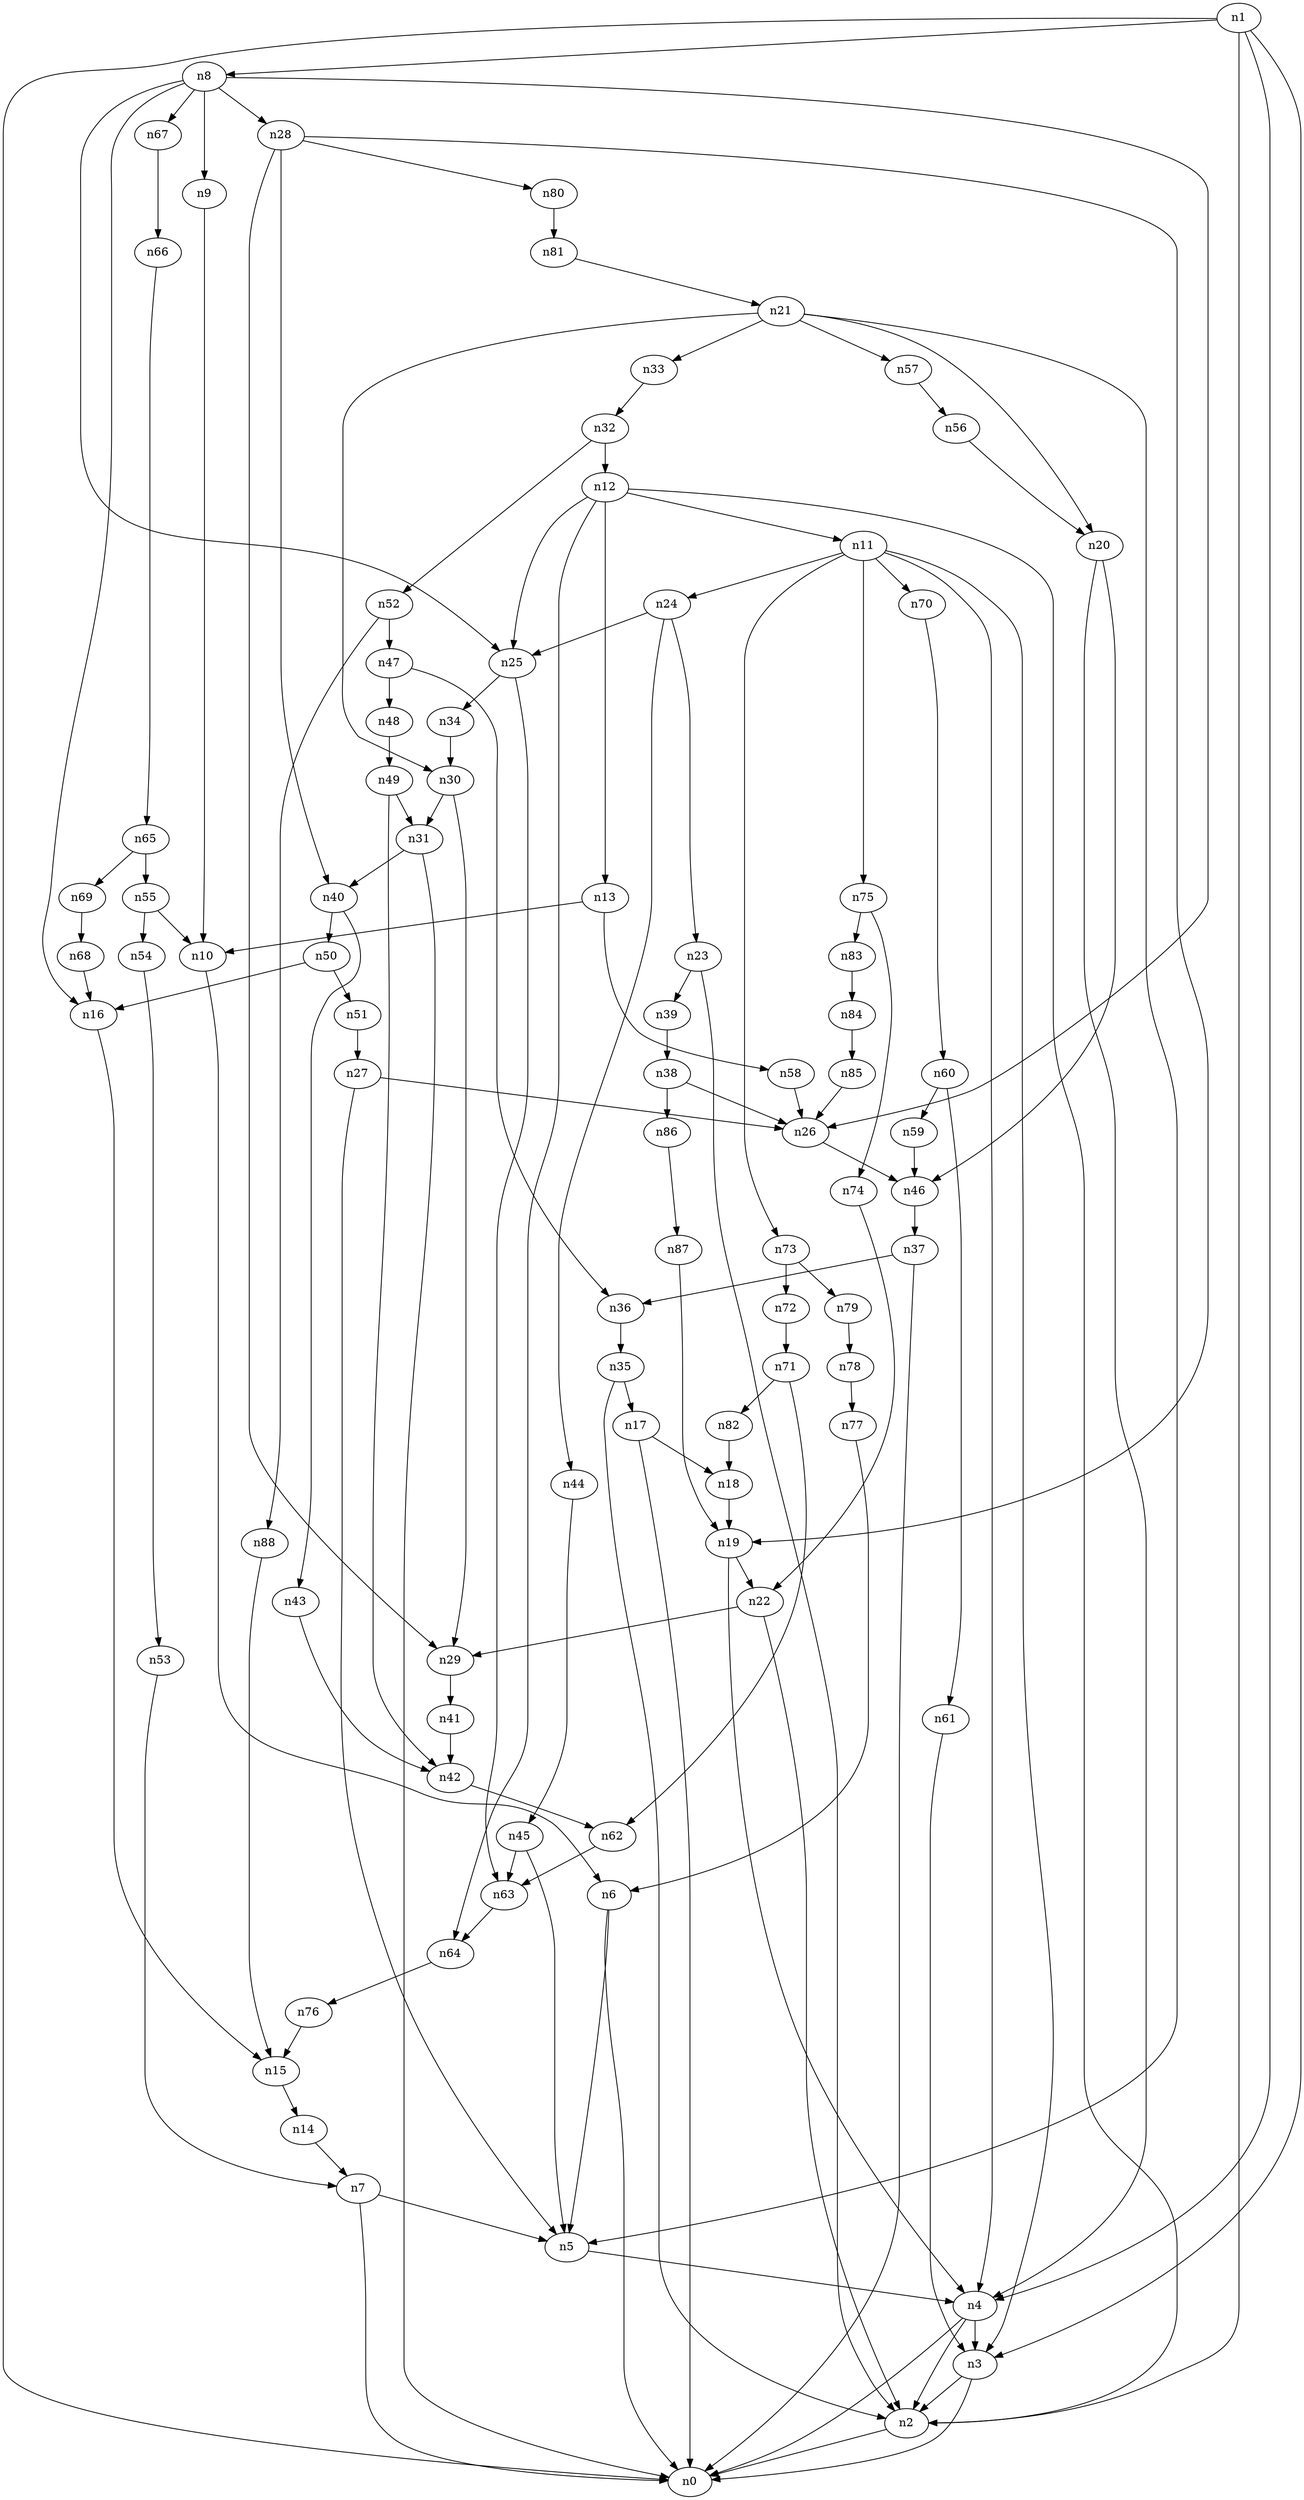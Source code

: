 digraph G {
	n1 -> n0	 [_graphml_id=e0];
	n1 -> n2	 [_graphml_id=e1];
	n1 -> n3	 [_graphml_id=e6];
	n1 -> n4	 [_graphml_id=e9];
	n1 -> n8	 [_graphml_id=e15];
	n2 -> n0	 [_graphml_id=e5];
	n3 -> n0	 [_graphml_id=e8];
	n3 -> n2	 [_graphml_id=e2];
	n4 -> n0	 [_graphml_id=e4];
	n4 -> n2	 [_graphml_id=e7];
	n4 -> n3	 [_graphml_id=e3];
	n5 -> n4	 [_graphml_id=e10];
	n6 -> n0	 [_graphml_id=e12];
	n6 -> n5	 [_graphml_id=e11];
	n7 -> n0	 [_graphml_id=e13];
	n7 -> n5	 [_graphml_id=e14];
	n8 -> n9	 [_graphml_id=e16];
	n8 -> n16	 [_graphml_id=e27];
	n8 -> n25	 [_graphml_id=e47];
	n8 -> n26	 [_graphml_id=e42];
	n8 -> n28	 [_graphml_id=e46];
	n8 -> n67	 [_graphml_id=e110];
	n9 -> n10	 [_graphml_id=e17];
	n10 -> n6	 [_graphml_id=e18];
	n11 -> n3	 [_graphml_id=e37];
	n11 -> n4	 [_graphml_id=e19];
	n11 -> n24	 [_graphml_id=e66];
	n11 -> n70	 [_graphml_id=e114];
	n11 -> n73	 [_graphml_id=e120];
	n11 -> n75	 [_graphml_id=e123];
	n12 -> n2	 [_graphml_id=e21];
	n12 -> n11	 [_graphml_id=e20];
	n12 -> n13	 [_graphml_id=e23];
	n12 -> n25	 [_graphml_id=e41];
	n12 -> n64	 [_graphml_id=e105];
	n13 -> n10	 [_graphml_id=e22];
	n13 -> n58	 [_graphml_id=e94];
	n14 -> n7	 [_graphml_id=e24];
	n15 -> n14	 [_graphml_id=e25];
	n16 -> n15	 [_graphml_id=e26];
	n17 -> n0	 [_graphml_id=e28];
	n17 -> n18	 [_graphml_id=e29];
	n18 -> n19	 [_graphml_id=e30];
	n19 -> n4	 [_graphml_id=e31];
	n19 -> n22	 [_graphml_id=e35];
	n20 -> n4	 [_graphml_id=e32];
	n20 -> n46	 [_graphml_id=e86];
	n21 -> n5	 [_graphml_id=e34];
	n21 -> n20	 [_graphml_id=e33];
	n21 -> n30	 [_graphml_id=e96];
	n21 -> n33	 [_graphml_id=e54];
	n21 -> n57	 [_graphml_id=e93];
	n22 -> n2	 [_graphml_id=e36];
	n22 -> n29	 [_graphml_id=e48];
	n23 -> n2	 [_graphml_id=e38];
	n23 -> n39	 [_graphml_id=e63];
	n24 -> n23	 [_graphml_id=e39];
	n24 -> n25	 [_graphml_id=e40];
	n24 -> n44	 [_graphml_id=e71];
	n25 -> n34	 [_graphml_id=e55];
	n25 -> n63	 [_graphml_id=e106];
	n26 -> n46	 [_graphml_id=e75];
	n27 -> n5	 [_graphml_id=e44];
	n27 -> n26	 [_graphml_id=e43];
	n28 -> n19	 [_graphml_id=e45];
	n28 -> n29	 [_graphml_id=e76];
	n28 -> n40	 [_graphml_id=e65];
	n28 -> n80	 [_graphml_id=e131];
	n29 -> n41	 [_graphml_id=e67];
	n30 -> n29	 [_graphml_id=e49];
	n30 -> n31	 [_graphml_id=e50];
	n31 -> n0	 [_graphml_id=e51];
	n31 -> n40	 [_graphml_id=e64];
	n32 -> n12	 [_graphml_id=e52];
	n32 -> n52	 [_graphml_id=e85];
	n33 -> n32	 [_graphml_id=e53];
	n34 -> n30	 [_graphml_id=e56];
	n35 -> n2	 [_graphml_id=e116];
	n35 -> n17	 [_graphml_id=e57];
	n36 -> n35	 [_graphml_id=e58];
	n37 -> n0	 [_graphml_id=e60];
	n37 -> n36	 [_graphml_id=e59];
	n38 -> n26	 [_graphml_id=e61];
	n38 -> n86	 [_graphml_id=e141];
	n39 -> n38	 [_graphml_id=e62];
	n40 -> n43	 [_graphml_id=e70];
	n40 -> n50	 [_graphml_id=e126];
	n41 -> n42	 [_graphml_id=e68];
	n42 -> n62	 [_graphml_id=e101];
	n43 -> n42	 [_graphml_id=e69];
	n44 -> n45	 [_graphml_id=e72];
	n45 -> n5	 [_graphml_id=e73];
	n45 -> n63	 [_graphml_id=e103];
	n46 -> n37	 [_graphml_id=e74];
	n47 -> n36	 [_graphml_id=e77];
	n47 -> n48	 [_graphml_id=e78];
	n48 -> n49	 [_graphml_id=e79];
	n49 -> n31	 [_graphml_id=e80];
	n49 -> n42	 [_graphml_id=e136];
	n50 -> n16	 [_graphml_id=e81];
	n50 -> n51	 [_graphml_id=e82];
	n51 -> n27	 [_graphml_id=e83];
	n52 -> n47	 [_graphml_id=e84];
	n52 -> n88	 [_graphml_id=e145];
	n53 -> n7	 [_graphml_id=e87];
	n54 -> n53	 [_graphml_id=e88];
	n55 -> n10	 [_graphml_id=e90];
	n55 -> n54	 [_graphml_id=e89];
	n56 -> n20	 [_graphml_id=e91];
	n57 -> n56	 [_graphml_id=e92];
	n58 -> n26	 [_graphml_id=e95];
	n59 -> n46	 [_graphml_id=e97];
	n60 -> n59	 [_graphml_id=e98];
	n60 -> n61	 [_graphml_id=e99];
	n61 -> n3	 [_graphml_id=e100];
	n62 -> n63	 [_graphml_id=e102];
	n63 -> n64	 [_graphml_id=e104];
	n64 -> n76	 [_graphml_id=e125];
	n65 -> n55	 [_graphml_id=e107];
	n65 -> n69	 [_graphml_id=e113];
	n66 -> n65	 [_graphml_id=e108];
	n67 -> n66	 [_graphml_id=e109];
	n68 -> n16	 [_graphml_id=e111];
	n69 -> n68	 [_graphml_id=e112];
	n70 -> n60	 [_graphml_id=e115];
	n71 -> n62	 [_graphml_id=e117];
	n71 -> n82	 [_graphml_id=e134];
	n72 -> n71	 [_graphml_id=e118];
	n73 -> n72	 [_graphml_id=e119];
	n73 -> n79	 [_graphml_id=e130];
	n74 -> n22	 [_graphml_id=e121];
	n75 -> n74	 [_graphml_id=e122];
	n75 -> n83	 [_graphml_id=e137];
	n76 -> n15	 [_graphml_id=e124];
	n77 -> n6	 [_graphml_id=e127];
	n78 -> n77	 [_graphml_id=e128];
	n79 -> n78	 [_graphml_id=e129];
	n80 -> n81	 [_graphml_id=e132];
	n81 -> n21	 [_graphml_id=e133];
	n82 -> n18	 [_graphml_id=e135];
	n83 -> n84	 [_graphml_id=e138];
	n84 -> n85	 [_graphml_id=e139];
	n85 -> n26	 [_graphml_id=e140];
	n86 -> n87	 [_graphml_id=e142];
	n87 -> n19	 [_graphml_id=e143];
	n88 -> n15	 [_graphml_id=e144];
}
